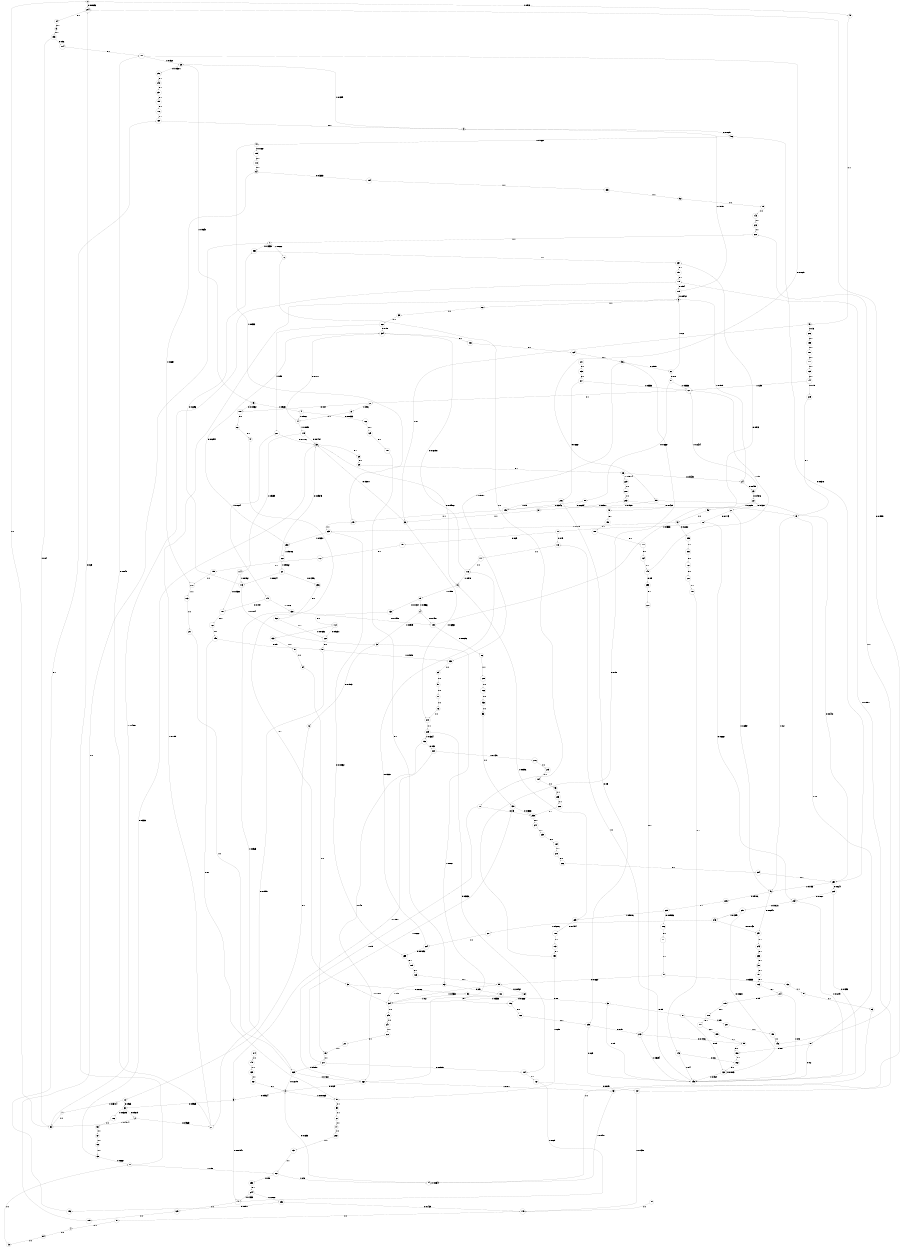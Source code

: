 digraph "ch3_random_short_L17" {
size = "6,8.5";
ratio = "fill";
node [shape = circle];
node [fontsize = 24];
edge [fontsize = 24];
0 -> 204 [label = "0: 0.08696  "];
0 -> 49 [label = "1: 0.913    "];
1 -> 259 [label = "0: 0.3333   "];
1 -> 72 [label = "1: 0.6667   "];
2 -> 27 [label = "0: 0.9529   "];
2 -> 58 [label = "1: 0.04714  "];
3 -> 56 [label = "0: 0.8605   "];
3 -> 25 [label = "1: 0.1395   "];
4 -> 94 [label = "1: 1        "];
5 -> 68 [label = "1: 1        "];
6 -> 193 [label = "0: 1        "];
7 -> 58 [label = "1: 1        "];
8 -> 9 [label = "0: 0.9924   "];
8 -> 59 [label = "1: 0.007605  "];
9 -> 32 [label = "0: 0.9925   "];
9 -> 147 [label = "1: 0.007547  "];
10 -> 32 [label = "0: 0.963    "];
10 -> 7 [label = "1: 0.03704  "];
11 -> 191 [label = "0: 0.25     "];
11 -> 118 [label = "1: 0.75     "];
12 -> 10 [label = "0: 1        "];
13 -> 12 [label = "0: 0.1973   "];
13 -> 262 [label = "1: 0.8027   "];
14 -> 109 [label = "0: 0.1481   "];
14 -> 13 [label = "1: 0.8519   "];
15 -> 183 [label = "0: 0.1034   "];
15 -> 14 [label = "1: 0.8966   "];
16 -> 33 [label = "0: 0.04502  "];
16 -> 15 [label = "1: 0.955    "];
17 -> 234 [label = "0: 0.1111   "];
17 -> 115 [label = "1: 0.8889   "];
18 -> 264 [label = "0: 0.6667   "];
18 -> 11 [label = "1: 0.3333   "];
19 -> 17 [label = "1: 1        "];
20 -> 108 [label = "0: 0.04     "];
20 -> 19 [label = "1: 0.96     "];
21 -> 18 [label = "0: 0.7143   "];
21 -> 46 [label = "1: 0.2857   "];
22 -> 21 [label = "0: 0.7321   "];
22 -> 45 [label = "1: 0.2679   "];
23 -> 22 [label = "0: 0.7576   "];
23 -> 127 [label = "1: 0.2424   "];
24 -> 23 [label = "0: 0.8485   "];
24 -> 5 [label = "1: 0.1515   "];
25 -> 256 [label = "0: 0.03571  "];
25 -> 43 [label = "1: 0.9643   "];
26 -> 24 [label = "0: 0.9429   "];
26 -> 229 [label = "1: 0.05714  "];
27 -> 100 [label = "0: 0.8845   "];
27 -> 5 [label = "1: 0.1155   "];
28 -> 26 [label = "0: 1        "];
29 -> 28 [label = "0: 1        "];
30 -> 157 [label = "0: 1        "];
31 -> 87 [label = "0: 0.5      "];
31 -> 245 [label = "1: 0.5      "];
32 -> 2 [label = "0: 0.9679   "];
32 -> 106 [label = "1: 0.03205  "];
33 -> 29 [label = "0: 1        "];
34 -> 6 [label = "0: 1        "];
35 -> 31 [label = "0: 0.8      "];
35 -> 134 [label = "1: 0.2      "];
36 -> 33 [label = "0: 0.3077   "];
36 -> 210 [label = "1: 0.6923   "];
37 -> 36 [label = "1: 1        "];
38 -> 35 [label = "0: 0.8182   "];
38 -> 134 [label = "1: 0.1818   "];
39 -> 202 [label = "1: 1        "];
40 -> 198 [label = "0: 1        "];
41 -> 126 [label = "0: 0.08333  "];
41 -> 17 [label = "1: 0.9167   "];
42 -> 205 [label = "0: 0.2222   "];
42 -> 239 [label = "1: 0.7778   "];
43 -> 108 [label = "0: 0.07692  "];
43 -> 41 [label = "1: 0.9231   "];
44 -> 185 [label = "0: 0.1667   "];
44 -> 240 [label = "1: 0.8333   "];
45 -> 42 [label = "1: 1        "];
46 -> 257 [label = "0: 0.02941  "];
46 -> 226 [label = "1: 0.9706   "];
47 -> 38 [label = "0: 1        "];
48 -> 206 [label = "0: 0.3      "];
48 -> 36 [label = "1: 0.7      "];
49 -> 48 [label = "1: 1        "];
50 -> 67 [label = "1: 1        "];
51 -> 4 [label = "1: 1        "];
52 -> 204 [label = "0: 0.1599   "];
52 -> 54 [label = "1: 0.8401   "];
53 -> 130 [label = "1: 1        "];
54 -> 8 [label = "0: 0.1653   "];
54 -> 54 [label = "1: 0.8347   "];
55 -> 250 [label = "0: 0.8472   "];
55 -> 249 [label = "1: 0.1528   "];
56 -> 250 [label = "0: 0.8378   "];
56 -> 44 [label = "1: 0.1622   "];
57 -> 77 [label = "1: 1        "];
58 -> 0 [label = "1: 1        "];
59 -> 89 [label = "1: 1        "];
60 -> 47 [label = "0: 1        "];
61 -> 81 [label = "0: 0.8      "];
61 -> 5 [label = "1: 0.2      "];
62 -> 156 [label = "0: 0.6667   "];
62 -> 134 [label = "1: 0.3333   "];
63 -> 161 [label = "0: 0.5      "];
63 -> 134 [label = "1: 0.5      "];
64 -> 154 [label = "0: 0.3333   "];
64 -> 218 [label = "1: 0.6667   "];
65 -> 33 [label = "0: 0.3333   "];
65 -> 71 [label = "1: 0.6667   "];
66 -> 65 [label = "1: 1        "];
67 -> 66 [label = "1: 1        "];
68 -> 39 [label = "1: 1        "];
69 -> 57 [label = "1: 1        "];
70 -> 255 [label = "0: 0.5      "];
70 -> 262 [label = "1: 0.5      "];
71 -> 204 [label = "0: 0.25     "];
71 -> 261 [label = "1: 0.75     "];
72 -> 70 [label = "1: 1        "];
73 -> 71 [label = "1: 1        "];
74 -> 268 [label = "1: 1        "];
75 -> 277 [label = "1: 1        "];
76 -> 210 [label = "1: 1        "];
77 -> 76 [label = "1: 1        "];
78 -> 158 [label = "0: 0.8      "];
78 -> 245 [label = "1: 0.2      "];
79 -> 78 [label = "0: 0.8      "];
79 -> 46 [label = "1: 0.2      "];
80 -> 79 [label = "0: 0.6154   "];
80 -> 249 [label = "1: 0.3846   "];
81 -> 80 [label = "0: 0.6667   "];
81 -> 127 [label = "1: 0.3333   "];
82 -> 74 [label = "1: 1        "];
83 -> 54 [label = "1: 1        "];
84 -> 75 [label = "1: 1        "];
85 -> 142 [label = "1: 1        "];
86 -> 128 [label = "1: 1        "];
87 -> 132 [label = "0: 0.5      "];
87 -> 207 [label = "1: 0.5      "];
88 -> 95 [label = "0: 0.6667   "];
88 -> 136 [label = "1: 0.3333   "];
89 -> 82 [label = "1: 1        "];
90 -> 83 [label = "1: 1        "];
91 -> 84 [label = "1: 1        "];
92 -> 85 [label = "1: 1        "];
93 -> 263 [label = "1: 1        "];
94 -> 73 [label = "1: 1        "];
95 -> 62 [label = "0: 0.8462   "];
95 -> 134 [label = "1: 0.1538   "];
96 -> 61 [label = "0: 0.9091   "];
96 -> 252 [label = "1: 0.09091  "];
97 -> 27 [label = "0: 0.8485   "];
97 -> 252 [label = "1: 0.1515   "];
98 -> 148 [label = "1: 1        "];
99 -> 158 [label = "0: 1        "];
100 -> 55 [label = "0: 0.8679   "];
100 -> 25 [label = "1: 0.1321   "];
101 -> 143 [label = "0: 1        "];
102 -> 215 [label = "0: 1        "];
103 -> 217 [label = "0: 1        "];
104 -> 93 [label = "1: 1        "];
105 -> 1 [label = "1: 1        "];
106 -> 50 [label = "1: 1        "];
107 -> 63 [label = "0: 1        "];
108 -> 60 [label = "0: 1        "];
109 -> 237 [label = "0: 0.913    "];
109 -> 86 [label = "1: 0.08696  "];
110 -> 64 [label = "0: 1        "];
111 -> 88 [label = "0: 1        "];
112 -> 122 [label = "0: 0.9231   "];
112 -> 133 [label = "1: 0.07692  "];
113 -> 259 [label = "0: 0.2296   "];
113 -> 13 [label = "1: 0.7704   "];
114 -> 187 [label = "0: 0.1538   "];
114 -> 113 [label = "1: 0.8462   "];
115 -> 33 [label = "0: 0.07407  "];
115 -> 114 [label = "1: 0.9259   "];
116 -> 234 [label = "0: 0.02198  "];
116 -> 16 [label = "1: 0.978    "];
117 -> 116 [label = "1: 1        "];
118 -> 117 [label = "1: 1        "];
119 -> 3 [label = "0: 0.9059   "];
119 -> 5 [label = "1: 0.09412  "];
120 -> 101 [label = "0: 1        "];
121 -> 103 [label = "0: 1        "];
122 -> 97 [label = "0: 1        "];
123 -> 95 [label = "0: 1        "];
124 -> 96 [label = "0: 1        "];
125 -> 107 [label = "0: 1        "];
126 -> 125 [label = "0: 1        "];
127 -> 20 [label = "1: 1        "];
128 -> 166 [label = "1: 1        "];
129 -> 105 [label = "1: 1        "];
130 -> 255 [label = "0: 0.3333   "];
130 -> 277 [label = "1: 0.6667   "];
131 -> 261 [label = "1: 1        "];
132 -> 132 [label = "0: 0.8073   "];
132 -> 245 [label = "1: 0.1927   "];
133 -> 91 [label = "1: 1        "];
134 -> 248 [label = "1: 1        "];
135 -> 92 [label = "1: 1        "];
136 -> 90 [label = "1: 1        "];
137 -> 179 [label = "0: 0.8571   "];
137 -> 148 [label = "1: 0.1429   "];
138 -> 109 [label = "0: 0.1475   "];
138 -> 269 [label = "1: 0.8525   "];
139 -> 267 [label = "1: 1        "];
140 -> 139 [label = "1: 1        "];
141 -> 187 [label = "0: 0.194    "];
141 -> 138 [label = "1: 0.806    "];
142 -> 273 [label = "1: 1        "];
143 -> 162 [label = "0: 0.6      "];
143 -> 245 [label = "1: 0.4      "];
144 -> 219 [label = "0: 0.75     "];
144 -> 127 [label = "1: 0.25     "];
145 -> 253 [label = "0: 0.5      "];
145 -> 127 [label = "1: 0.5      "];
146 -> 272 [label = "1: 1        "];
147 -> 129 [label = "1: 1        "];
148 -> 51 [label = "1: 1        "];
149 -> 97 [label = "0: 0.9      "];
149 -> 59 [label = "1: 0.1      "];
150 -> 96 [label = "0: 0.75     "];
150 -> 59 [label = "1: 0.25     "];
151 -> 146 [label = "1: 1        "];
152 -> 220 [label = "0: 0.52     "];
152 -> 262 [label = "1: 0.48     "];
153 -> 53 [label = "1: 1        "];
154 -> 135 [label = "1: 1        "];
155 -> 218 [label = "1: 1        "];
156 -> 102 [label = "0: 1        "];
157 -> 163 [label = "0: 1        "];
158 -> 162 [label = "0: 1        "];
159 -> 99 [label = "0: 1        "];
160 -> 3 [label = "0: 1        "];
161 -> 156 [label = "0: 1        "];
162 -> 132 [label = "0: 1        "];
163 -> 214 [label = "0: 1        "];
164 -> 145 [label = "0: 1        "];
165 -> 144 [label = "0: 1        "];
166 -> 153 [label = "1: 1        "];
167 -> 137 [label = "0: 0.875    "];
167 -> 147 [label = "1: 0.125    "];
168 -> 149 [label = "0: 1        "];
169 -> 150 [label = "0: 1        "];
170 -> 164 [label = "0: 1        "];
171 -> 165 [label = "0: 1        "];
172 -> 155 [label = "0: 1        "];
173 -> 271 [label = "1: 1        "];
174 -> 100 [label = "0: 1        "];
175 -> 178 [label = "0: 1        "];
176 -> 160 [label = "0: 1        "];
177 -> 159 [label = "0: 1        "];
178 -> 177 [label = "0: 1        "];
179 -> 119 [label = "0: 0.954    "];
179 -> 58 [label = "1: 0.04598  "];
180 -> 170 [label = "0: 1        "];
181 -> 171 [label = "0: 1        "];
182 -> 120 [label = "0: 1        "];
183 -> 112 [label = "0: 1        "];
184 -> 167 [label = "0: 1        "];
185 -> 110 [label = "0: 1        "];
186 -> 111 [label = "0: 1        "];
187 -> 168 [label = "0: 1        "];
188 -> 169 [label = "0: 1        "];
189 -> 123 [label = "0: 1        "];
190 -> 124 [label = "0: 1        "];
191 -> 172 [label = "0: 1        "];
192 -> 122 [label = "0: 1        "];
193 -> 174 [label = "0: 0.96     "];
193 -> 58 [label = "1: 0.04     "];
194 -> 270 [label = "0: 1        "];
195 -> 176 [label = "0: 1        "];
196 -> 160 [label = "0: 1        "];
197 -> 179 [label = "0: 1        "];
198 -> 180 [label = "0: 1        "];
199 -> 181 [label = "0: 1        "];
200 -> 182 [label = "0: 1        "];
201 -> 33 [label = "0: 0.1176   "];
201 -> 141 [label = "1: 0.8824   "];
202 -> 234 [label = "0: 0.15     "];
202 -> 201 [label = "1: 0.85     "];
203 -> 40 [label = "0: 0.1429   "];
203 -> 37 [label = "1: 0.8571   "];
204 -> 34 [label = "0: 1        "];
205 -> 200 [label = "0: 1        "];
206 -> 199 [label = "0: 1        "];
207 -> 151 [label = "1: 1        "];
208 -> 203 [label = "1: 1        "];
209 -> 184 [label = "0: 0.3636   "];
209 -> 152 [label = "1: 0.6364   "];
210 -> 209 [label = "1: 1        "];
211 -> 75 [label = "1: 1        "];
212 -> 211 [label = "1: 1        "];
213 -> 99 [label = "0: 0.4706   "];
213 -> 245 [label = "1: 0.5294   "];
214 -> 175 [label = "0: 0.5      "];
214 -> 245 [label = "1: 0.5      "];
215 -> 213 [label = "0: 0.75     "];
215 -> 245 [label = "1: 0.25     "];
216 -> 215 [label = "0: 0.5      "];
216 -> 249 [label = "1: 0.5      "];
217 -> 216 [label = "0: 0.6667   "];
217 -> 127 [label = "1: 0.3333   "];
218 -> 173 [label = "1: 1        "];
219 -> 79 [label = "0: 1        "];
220 -> 9 [label = "0: 0.8571   "];
220 -> 276 [label = "1: 0.1429   "];
221 -> 236 [label = "0: 0.1356   "];
221 -> 113 [label = "1: 0.8644   "];
222 -> 33 [label = "0: 0.09375  "];
222 -> 221 [label = "1: 0.9062   "];
223 -> 188 [label = "0: 0.1404   "];
223 -> 16 [label = "1: 0.8596   "];
224 -> 235 [label = "0: 0.07692  "];
224 -> 116 [label = "1: 0.9231   "];
225 -> 186 [label = "0: 0.09836  "];
225 -> 223 [label = "1: 0.9016   "];
226 -> 225 [label = "1: 1        "];
227 -> 224 [label = "1: 1        "];
228 -> 213 [label = "0: 1        "];
229 -> 208 [label = "1: 1        "];
230 -> 194 [label = "0: 1        "];
231 -> 195 [label = "0: 1        "];
232 -> 196 [label = "0: 0.8571   "];
232 -> 148 [label = "1: 0.1429   "];
233 -> 30 [label = "0: 1        "];
234 -> 190 [label = "0: 1        "];
235 -> 189 [label = "0: 1        "];
236 -> 192 [label = "0: 1        "];
237 -> 197 [label = "0: 1        "];
238 -> 234 [label = "0: 0.02941  "];
238 -> 222 [label = "1: 0.9706   "];
239 -> 235 [label = "0: 0.07692  "];
239 -> 238 [label = "1: 0.9231   "];
240 -> 239 [label = "1: 1        "];
241 -> 230 [label = "0: 1        "];
242 -> 231 [label = "0: 1        "];
243 -> 233 [label = "0: 1        "];
244 -> 232 [label = "0: 0.8667   "];
244 -> 147 [label = "1: 0.1333   "];
245 -> 118 [label = "1: 1        "];
246 -> 257 [label = "0: 0.07143  "];
246 -> 227 [label = "1: 0.9286   "];
247 -> 212 [label = "1: 1        "];
248 -> 247 [label = "1: 1        "];
249 -> 240 [label = "1: 1        "];
250 -> 265 [label = "0: 0.8247   "];
250 -> 46 [label = "1: 0.1753   "];
251 -> 132 [label = "0: 0.8601   "];
251 -> 246 [label = "1: 0.1399   "];
252 -> 69 [label = "1: 1        "];
253 -> 228 [label = "0: 1        "];
254 -> 250 [label = "0: 1        "];
255 -> 241 [label = "0: 1        "];
256 -> 242 [label = "0: 1        "];
257 -> 243 [label = "0: 1        "];
258 -> 244 [label = "0: 1        "];
259 -> 237 [label = "0: 1        "];
260 -> 255 [label = "0: 1        "];
261 -> 258 [label = "0: 0.5      "];
261 -> 54 [label = "1: 0.5      "];
262 -> 8 [label = "0: 0.129    "];
262 -> 52 [label = "1: 0.871    "];
263 -> 260 [label = "1: 1        "];
264 -> 251 [label = "0: 0.8721   "];
264 -> 245 [label = "1: 0.1279   "];
265 -> 264 [label = "0: 0.8607   "];
265 -> 245 [label = "1: 0.1393   "];
266 -> 254 [label = "0: 1        "];
267 -> 8 [label = "0: 1        "];
268 -> 131 [label = "1: 1        "];
269 -> 8 [label = "0: 0.2179   "];
269 -> 262 [label = "1: 0.7821   "];
270 -> 266 [label = "0: 1        "];
271 -> 269 [label = "1: 1        "];
272 -> 1 [label = "1: 1        "];
273 -> 272 [label = "1: 1        "];
274 -> 140 [label = "1: 1        "];
275 -> 104 [label = "1: 1        "];
276 -> 275 [label = "1: 1        "];
277 -> 184 [label = "0: 0.09091  "];
277 -> 269 [label = "1: 0.9091   "];
}
